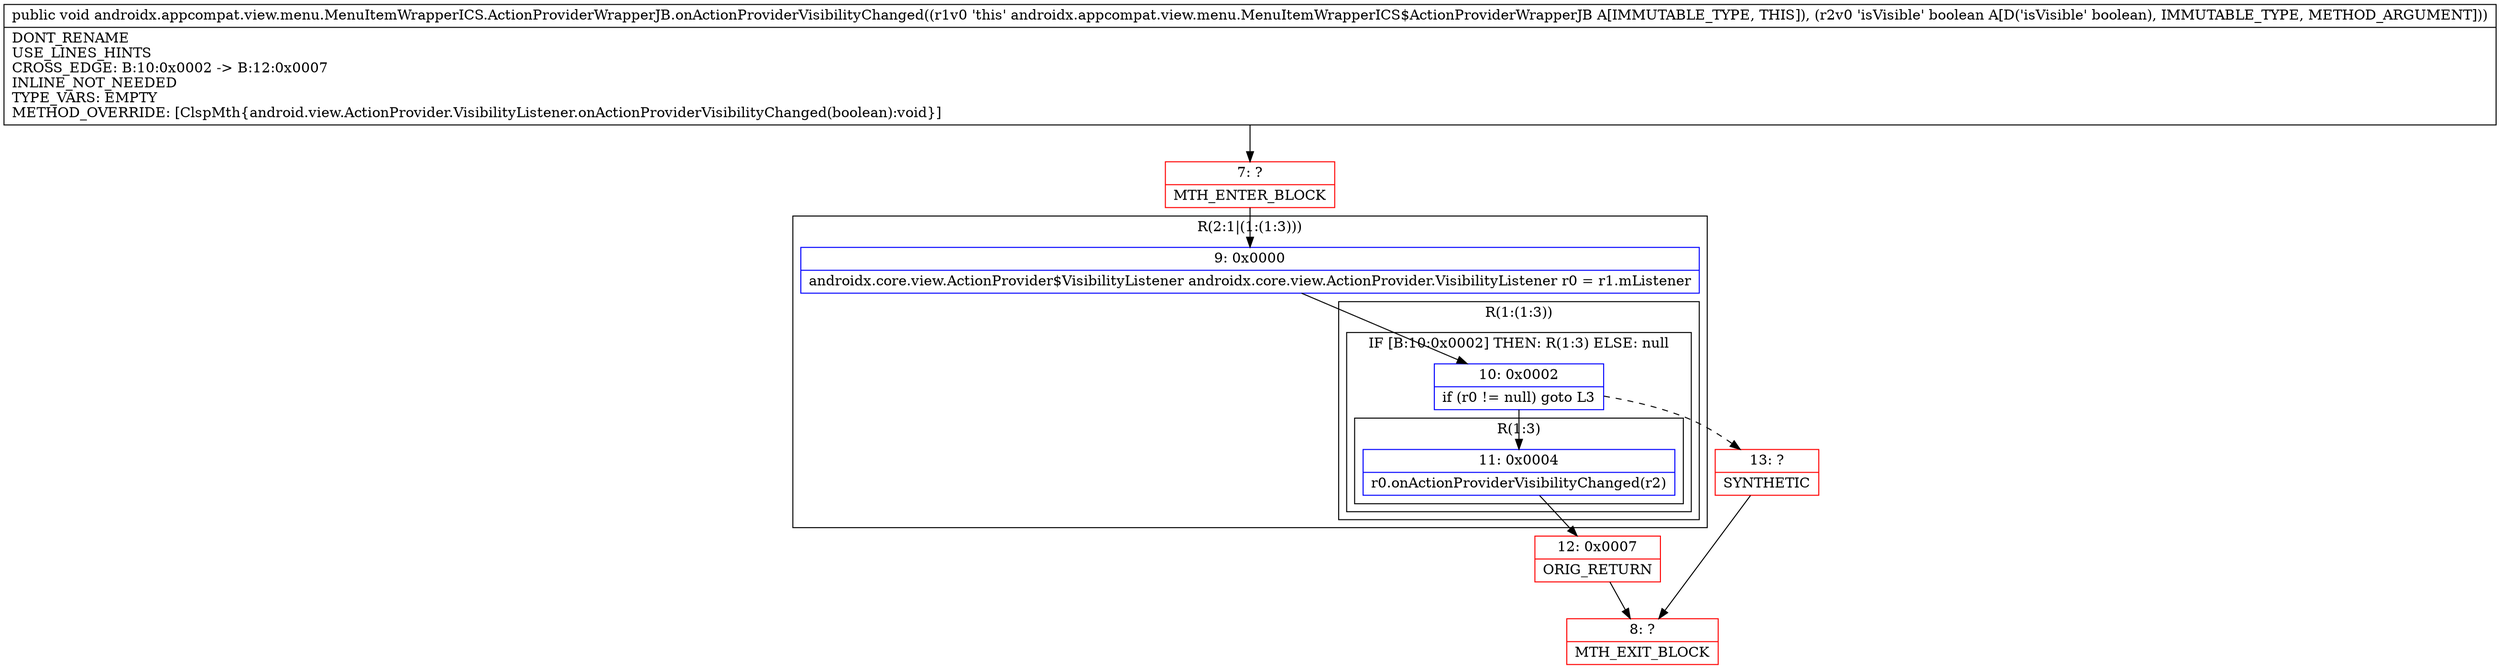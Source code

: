 digraph "CFG forandroidx.appcompat.view.menu.MenuItemWrapperICS.ActionProviderWrapperJB.onActionProviderVisibilityChanged(Z)V" {
subgraph cluster_Region_1644230550 {
label = "R(2:1|(1:(1:3)))";
node [shape=record,color=blue];
Node_9 [shape=record,label="{9\:\ 0x0000|androidx.core.view.ActionProvider$VisibilityListener androidx.core.view.ActionProvider.VisibilityListener r0 = r1.mListener\l}"];
subgraph cluster_Region_2109539404 {
label = "R(1:(1:3))";
node [shape=record,color=blue];
subgraph cluster_IfRegion_1846750361 {
label = "IF [B:10:0x0002] THEN: R(1:3) ELSE: null";
node [shape=record,color=blue];
Node_10 [shape=record,label="{10\:\ 0x0002|if (r0 != null) goto L3\l}"];
subgraph cluster_Region_903158781 {
label = "R(1:3)";
node [shape=record,color=blue];
Node_11 [shape=record,label="{11\:\ 0x0004|r0.onActionProviderVisibilityChanged(r2)\l}"];
}
}
}
}
Node_7 [shape=record,color=red,label="{7\:\ ?|MTH_ENTER_BLOCK\l}"];
Node_12 [shape=record,color=red,label="{12\:\ 0x0007|ORIG_RETURN\l}"];
Node_8 [shape=record,color=red,label="{8\:\ ?|MTH_EXIT_BLOCK\l}"];
Node_13 [shape=record,color=red,label="{13\:\ ?|SYNTHETIC\l}"];
MethodNode[shape=record,label="{public void androidx.appcompat.view.menu.MenuItemWrapperICS.ActionProviderWrapperJB.onActionProviderVisibilityChanged((r1v0 'this' androidx.appcompat.view.menu.MenuItemWrapperICS$ActionProviderWrapperJB A[IMMUTABLE_TYPE, THIS]), (r2v0 'isVisible' boolean A[D('isVisible' boolean), IMMUTABLE_TYPE, METHOD_ARGUMENT]))  | DONT_RENAME\lUSE_LINES_HINTS\lCROSS_EDGE: B:10:0x0002 \-\> B:12:0x0007\lINLINE_NOT_NEEDED\lTYPE_VARS: EMPTY\lMETHOD_OVERRIDE: [ClspMth\{android.view.ActionProvider.VisibilityListener.onActionProviderVisibilityChanged(boolean):void\}]\l}"];
MethodNode -> Node_7;Node_9 -> Node_10;
Node_10 -> Node_11;
Node_10 -> Node_13[style=dashed];
Node_11 -> Node_12;
Node_7 -> Node_9;
Node_12 -> Node_8;
Node_13 -> Node_8;
}

